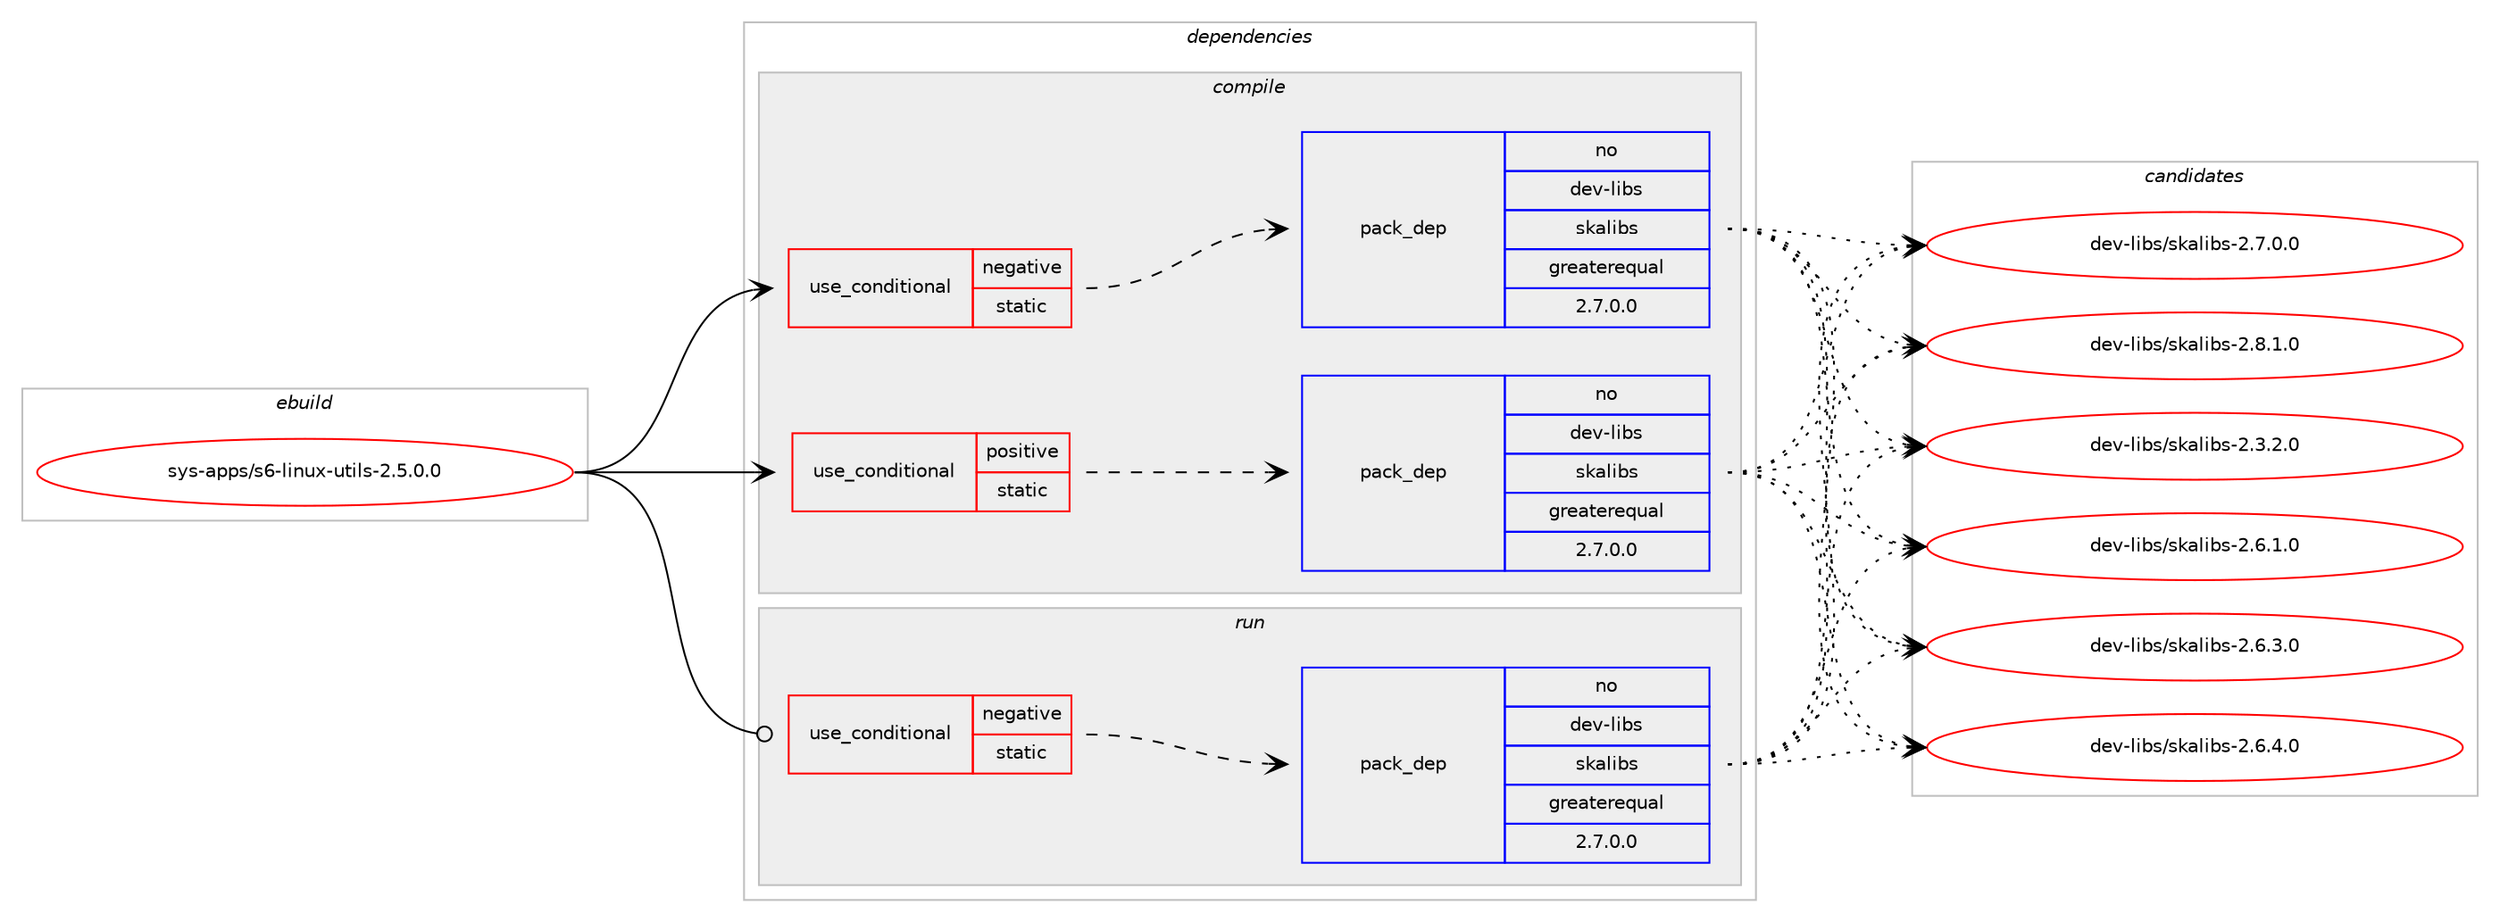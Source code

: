 digraph prolog {

# *************
# Graph options
# *************

newrank=true;
concentrate=true;
compound=true;
graph [rankdir=LR,fontname=Helvetica,fontsize=10,ranksep=1.5];#, ranksep=2.5, nodesep=0.2];
edge  [arrowhead=vee];
node  [fontname=Helvetica,fontsize=10];

# **********
# The ebuild
# **********

subgraph cluster_leftcol {
color=gray;
rank=same;
label=<<i>ebuild</i>>;
id [label="sys-apps/s6-linux-utils-2.5.0.0", color=red, width=4, href="../sys-apps/s6-linux-utils-2.5.0.0.svg"];
}

# ****************
# The dependencies
# ****************

subgraph cluster_midcol {
color=gray;
label=<<i>dependencies</i>>;
subgraph cluster_compile {
fillcolor="#eeeeee";
style=filled;
label=<<i>compile</i>>;
subgraph cond211483 {
dependency877825 [label=<<TABLE BORDER="0" CELLBORDER="1" CELLSPACING="0" CELLPADDING="4"><TR><TD ROWSPAN="3" CELLPADDING="10">use_conditional</TD></TR><TR><TD>negative</TD></TR><TR><TD>static</TD></TR></TABLE>>, shape=none, color=red];
subgraph pack650962 {
dependency877826 [label=<<TABLE BORDER="0" CELLBORDER="1" CELLSPACING="0" CELLPADDING="4" WIDTH="220"><TR><TD ROWSPAN="6" CELLPADDING="30">pack_dep</TD></TR><TR><TD WIDTH="110">no</TD></TR><TR><TD>dev-libs</TD></TR><TR><TD>skalibs</TD></TR><TR><TD>greaterequal</TD></TR><TR><TD>2.7.0.0</TD></TR></TABLE>>, shape=none, color=blue];
}
dependency877825:e -> dependency877826:w [weight=20,style="dashed",arrowhead="vee"];
}
id:e -> dependency877825:w [weight=20,style="solid",arrowhead="vee"];
subgraph cond211484 {
dependency877827 [label=<<TABLE BORDER="0" CELLBORDER="1" CELLSPACING="0" CELLPADDING="4"><TR><TD ROWSPAN="3" CELLPADDING="10">use_conditional</TD></TR><TR><TD>positive</TD></TR><TR><TD>static</TD></TR></TABLE>>, shape=none, color=red];
subgraph pack650963 {
dependency877828 [label=<<TABLE BORDER="0" CELLBORDER="1" CELLSPACING="0" CELLPADDING="4" WIDTH="220"><TR><TD ROWSPAN="6" CELLPADDING="30">pack_dep</TD></TR><TR><TD WIDTH="110">no</TD></TR><TR><TD>dev-libs</TD></TR><TR><TD>skalibs</TD></TR><TR><TD>greaterequal</TD></TR><TR><TD>2.7.0.0</TD></TR></TABLE>>, shape=none, color=blue];
}
dependency877827:e -> dependency877828:w [weight=20,style="dashed",arrowhead="vee"];
}
id:e -> dependency877827:w [weight=20,style="solid",arrowhead="vee"];
}
subgraph cluster_compileandrun {
fillcolor="#eeeeee";
style=filled;
label=<<i>compile and run</i>>;
}
subgraph cluster_run {
fillcolor="#eeeeee";
style=filled;
label=<<i>run</i>>;
subgraph cond211485 {
dependency877829 [label=<<TABLE BORDER="0" CELLBORDER="1" CELLSPACING="0" CELLPADDING="4"><TR><TD ROWSPAN="3" CELLPADDING="10">use_conditional</TD></TR><TR><TD>negative</TD></TR><TR><TD>static</TD></TR></TABLE>>, shape=none, color=red];
subgraph pack650964 {
dependency877830 [label=<<TABLE BORDER="0" CELLBORDER="1" CELLSPACING="0" CELLPADDING="4" WIDTH="220"><TR><TD ROWSPAN="6" CELLPADDING="30">pack_dep</TD></TR><TR><TD WIDTH="110">no</TD></TR><TR><TD>dev-libs</TD></TR><TR><TD>skalibs</TD></TR><TR><TD>greaterequal</TD></TR><TR><TD>2.7.0.0</TD></TR></TABLE>>, shape=none, color=blue];
}
dependency877829:e -> dependency877830:w [weight=20,style="dashed",arrowhead="vee"];
}
id:e -> dependency877829:w [weight=20,style="solid",arrowhead="odot"];
}
}

# **************
# The candidates
# **************

subgraph cluster_choices {
rank=same;
color=gray;
label=<<i>candidates</i>>;

subgraph choice650962 {
color=black;
nodesep=1;
choice10010111845108105981154711510797108105981154550465146504648 [label="dev-libs/skalibs-2.3.2.0", color=red, width=4,href="../dev-libs/skalibs-2.3.2.0.svg"];
choice10010111845108105981154711510797108105981154550465446494648 [label="dev-libs/skalibs-2.6.1.0", color=red, width=4,href="../dev-libs/skalibs-2.6.1.0.svg"];
choice10010111845108105981154711510797108105981154550465446514648 [label="dev-libs/skalibs-2.6.3.0", color=red, width=4,href="../dev-libs/skalibs-2.6.3.0.svg"];
choice10010111845108105981154711510797108105981154550465446524648 [label="dev-libs/skalibs-2.6.4.0", color=red, width=4,href="../dev-libs/skalibs-2.6.4.0.svg"];
choice10010111845108105981154711510797108105981154550465546484648 [label="dev-libs/skalibs-2.7.0.0", color=red, width=4,href="../dev-libs/skalibs-2.7.0.0.svg"];
choice10010111845108105981154711510797108105981154550465646494648 [label="dev-libs/skalibs-2.8.1.0", color=red, width=4,href="../dev-libs/skalibs-2.8.1.0.svg"];
dependency877826:e -> choice10010111845108105981154711510797108105981154550465146504648:w [style=dotted,weight="100"];
dependency877826:e -> choice10010111845108105981154711510797108105981154550465446494648:w [style=dotted,weight="100"];
dependency877826:e -> choice10010111845108105981154711510797108105981154550465446514648:w [style=dotted,weight="100"];
dependency877826:e -> choice10010111845108105981154711510797108105981154550465446524648:w [style=dotted,weight="100"];
dependency877826:e -> choice10010111845108105981154711510797108105981154550465546484648:w [style=dotted,weight="100"];
dependency877826:e -> choice10010111845108105981154711510797108105981154550465646494648:w [style=dotted,weight="100"];
}
subgraph choice650963 {
color=black;
nodesep=1;
choice10010111845108105981154711510797108105981154550465146504648 [label="dev-libs/skalibs-2.3.2.0", color=red, width=4,href="../dev-libs/skalibs-2.3.2.0.svg"];
choice10010111845108105981154711510797108105981154550465446494648 [label="dev-libs/skalibs-2.6.1.0", color=red, width=4,href="../dev-libs/skalibs-2.6.1.0.svg"];
choice10010111845108105981154711510797108105981154550465446514648 [label="dev-libs/skalibs-2.6.3.0", color=red, width=4,href="../dev-libs/skalibs-2.6.3.0.svg"];
choice10010111845108105981154711510797108105981154550465446524648 [label="dev-libs/skalibs-2.6.4.0", color=red, width=4,href="../dev-libs/skalibs-2.6.4.0.svg"];
choice10010111845108105981154711510797108105981154550465546484648 [label="dev-libs/skalibs-2.7.0.0", color=red, width=4,href="../dev-libs/skalibs-2.7.0.0.svg"];
choice10010111845108105981154711510797108105981154550465646494648 [label="dev-libs/skalibs-2.8.1.0", color=red, width=4,href="../dev-libs/skalibs-2.8.1.0.svg"];
dependency877828:e -> choice10010111845108105981154711510797108105981154550465146504648:w [style=dotted,weight="100"];
dependency877828:e -> choice10010111845108105981154711510797108105981154550465446494648:w [style=dotted,weight="100"];
dependency877828:e -> choice10010111845108105981154711510797108105981154550465446514648:w [style=dotted,weight="100"];
dependency877828:e -> choice10010111845108105981154711510797108105981154550465446524648:w [style=dotted,weight="100"];
dependency877828:e -> choice10010111845108105981154711510797108105981154550465546484648:w [style=dotted,weight="100"];
dependency877828:e -> choice10010111845108105981154711510797108105981154550465646494648:w [style=dotted,weight="100"];
}
subgraph choice650964 {
color=black;
nodesep=1;
choice10010111845108105981154711510797108105981154550465146504648 [label="dev-libs/skalibs-2.3.2.0", color=red, width=4,href="../dev-libs/skalibs-2.3.2.0.svg"];
choice10010111845108105981154711510797108105981154550465446494648 [label="dev-libs/skalibs-2.6.1.0", color=red, width=4,href="../dev-libs/skalibs-2.6.1.0.svg"];
choice10010111845108105981154711510797108105981154550465446514648 [label="dev-libs/skalibs-2.6.3.0", color=red, width=4,href="../dev-libs/skalibs-2.6.3.0.svg"];
choice10010111845108105981154711510797108105981154550465446524648 [label="dev-libs/skalibs-2.6.4.0", color=red, width=4,href="../dev-libs/skalibs-2.6.4.0.svg"];
choice10010111845108105981154711510797108105981154550465546484648 [label="dev-libs/skalibs-2.7.0.0", color=red, width=4,href="../dev-libs/skalibs-2.7.0.0.svg"];
choice10010111845108105981154711510797108105981154550465646494648 [label="dev-libs/skalibs-2.8.1.0", color=red, width=4,href="../dev-libs/skalibs-2.8.1.0.svg"];
dependency877830:e -> choice10010111845108105981154711510797108105981154550465146504648:w [style=dotted,weight="100"];
dependency877830:e -> choice10010111845108105981154711510797108105981154550465446494648:w [style=dotted,weight="100"];
dependency877830:e -> choice10010111845108105981154711510797108105981154550465446514648:w [style=dotted,weight="100"];
dependency877830:e -> choice10010111845108105981154711510797108105981154550465446524648:w [style=dotted,weight="100"];
dependency877830:e -> choice10010111845108105981154711510797108105981154550465546484648:w [style=dotted,weight="100"];
dependency877830:e -> choice10010111845108105981154711510797108105981154550465646494648:w [style=dotted,weight="100"];
}
}

}
